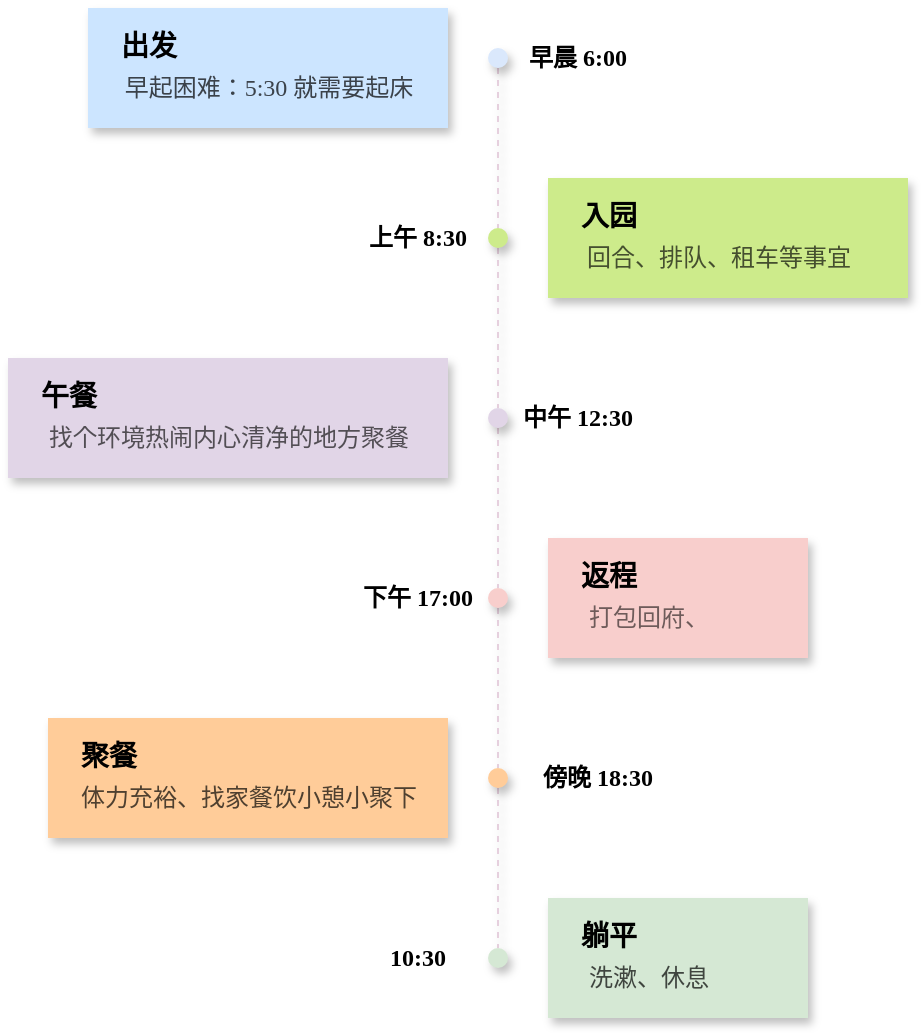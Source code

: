 <mxfile version="14.6.13" type="device"><diagram id="PHKQDYabtTyPkfRQPfJA" name="第 1 页"><mxGraphModel dx="1475" dy="773" grid="1" gridSize="10" guides="1" tooltips="1" connect="1" arrows="1" fold="1" page="1" pageScale="1" pageWidth="850" pageHeight="1100" math="0" shadow="0"><root><mxCell id="0"/><mxCell id="1" parent="0"/><mxCell id="3mISMMkcmuETlqbMZLx0-4" value="" style="edgeStyle=orthogonalEdgeStyle;rounded=0;orthogonalLoop=1;jettySize=auto;html=1;shadow=1;endArrow=none;endFill=0;dashed=1;strokeColor=#E6D0DE;fontFamily=OpenDyslexic;fontStyle=1" edge="1" parent="1" source="3mISMMkcmuETlqbMZLx0-2" target="3mISMMkcmuETlqbMZLx0-3"><mxGeometry relative="1" as="geometry"/></mxCell><mxCell id="3mISMMkcmuETlqbMZLx0-2" value="" style="ellipse;whiteSpace=wrap;html=1;aspect=fixed;fillColor=#dae8fc;shadow=1;strokeColor=none;fontFamily=OpenDyslexic;fontStyle=1" vertex="1" parent="1"><mxGeometry x="160" y="80" width="10" height="10" as="geometry"/></mxCell><mxCell id="3mISMMkcmuETlqbMZLx0-6" value="" style="edgeStyle=orthogonalEdgeStyle;rounded=0;orthogonalLoop=1;jettySize=auto;html=1;shadow=1;dashed=1;endArrow=none;endFill=0;strokeColor=#E6D0DE;fontFamily=OpenDyslexic;fontStyle=1" edge="1" parent="1" source="3mISMMkcmuETlqbMZLx0-3" target="3mISMMkcmuETlqbMZLx0-5"><mxGeometry relative="1" as="geometry"/></mxCell><mxCell id="3mISMMkcmuETlqbMZLx0-3" value="" style="ellipse;whiteSpace=wrap;html=1;aspect=fixed;fillColor=#cdeb8b;shadow=1;fontFamily=OpenDyslexic;fontStyle=1;strokeColor=none;" vertex="1" parent="1"><mxGeometry x="160" y="170" width="10" height="10" as="geometry"/></mxCell><mxCell id="3mISMMkcmuETlqbMZLx0-8" value="" style="edgeStyle=orthogonalEdgeStyle;rounded=0;orthogonalLoop=1;jettySize=auto;html=1;shadow=1;dashed=1;endArrow=none;endFill=0;strokeColor=#E6D0DE;fontFamily=OpenDyslexic;fontStyle=1" edge="1" parent="1" source="3mISMMkcmuETlqbMZLx0-5" target="3mISMMkcmuETlqbMZLx0-7"><mxGeometry relative="1" as="geometry"/></mxCell><mxCell id="3mISMMkcmuETlqbMZLx0-5" value="" style="ellipse;whiteSpace=wrap;html=1;aspect=fixed;fillColor=#e1d5e7;shadow=1;fontFamily=OpenDyslexic;fontStyle=1;strokeColor=none;" vertex="1" parent="1"><mxGeometry x="160" y="260" width="10" height="10" as="geometry"/></mxCell><mxCell id="3mISMMkcmuETlqbMZLx0-10" value="" style="edgeStyle=orthogonalEdgeStyle;rounded=0;orthogonalLoop=1;jettySize=auto;html=1;shadow=1;dashed=1;endArrow=none;endFill=0;strokeColor=#E6D0DE;fontFamily=OpenDyslexic;fontStyle=1" edge="1" parent="1" source="3mISMMkcmuETlqbMZLx0-7" target="3mISMMkcmuETlqbMZLx0-9"><mxGeometry relative="1" as="geometry"/></mxCell><mxCell id="3mISMMkcmuETlqbMZLx0-7" value="" style="ellipse;whiteSpace=wrap;html=1;aspect=fixed;fillColor=#f8cecc;shadow=1;fontFamily=OpenDyslexic;fontStyle=1;strokeColor=none;" vertex="1" parent="1"><mxGeometry x="160" y="350" width="10" height="10" as="geometry"/></mxCell><mxCell id="3mISMMkcmuETlqbMZLx0-12" value="" style="edgeStyle=orthogonalEdgeStyle;rounded=0;orthogonalLoop=1;jettySize=auto;html=1;shadow=1;dashed=1;endArrow=none;endFill=0;strokeColor=#E6D0DE;fontFamily=OpenDyslexic;fontStyle=1" edge="1" parent="1" source="3mISMMkcmuETlqbMZLx0-9" target="3mISMMkcmuETlqbMZLx0-11"><mxGeometry relative="1" as="geometry"/></mxCell><mxCell id="3mISMMkcmuETlqbMZLx0-9" value="" style="ellipse;whiteSpace=wrap;html=1;aspect=fixed;fillColor=#ffcc99;shadow=1;fontFamily=OpenDyslexic;fontStyle=1;strokeColor=none;" vertex="1" parent="1"><mxGeometry x="160" y="440" width="10" height="10" as="geometry"/></mxCell><mxCell id="3mISMMkcmuETlqbMZLx0-11" value="" style="ellipse;whiteSpace=wrap;html=1;aspect=fixed;fillColor=#d5e8d4;shadow=1;fontFamily=OpenDyslexic;fontStyle=1;strokeColor=none;" vertex="1" parent="1"><mxGeometry x="160" y="530" width="10" height="10" as="geometry"/></mxCell><mxCell id="3mISMMkcmuETlqbMZLx0-13" value="早晨 6:00" style="text;html=1;strokeColor=none;fillColor=none;align=center;verticalAlign=middle;whiteSpace=wrap;rounded=0;shadow=1;fontFamily=OpenDyslexic;fontStyle=1" vertex="1" parent="1"><mxGeometry x="170" y="75" width="70" height="20" as="geometry"/></mxCell><mxCell id="3mISMMkcmuETlqbMZLx0-14" value="上午 8:30" style="text;html=1;strokeColor=none;fillColor=none;align=center;verticalAlign=middle;whiteSpace=wrap;rounded=0;shadow=1;fontFamily=OpenDyslexic;fontStyle=1" vertex="1" parent="1"><mxGeometry x="90" y="165" width="70" height="20" as="geometry"/></mxCell><mxCell id="3mISMMkcmuETlqbMZLx0-15" value="中午 12:30" style="text;html=1;strokeColor=none;fillColor=none;align=center;verticalAlign=middle;whiteSpace=wrap;rounded=0;shadow=1;fontFamily=OpenDyslexic;fontStyle=1" vertex="1" parent="1"><mxGeometry x="170" y="255" width="70" height="20" as="geometry"/></mxCell><mxCell id="3mISMMkcmuETlqbMZLx0-16" value="下午 17:00" style="text;html=1;strokeColor=none;fillColor=none;align=center;verticalAlign=middle;whiteSpace=wrap;rounded=0;shadow=1;fontFamily=OpenDyslexic;fontStyle=1" vertex="1" parent="1"><mxGeometry x="90" y="345" width="70" height="20" as="geometry"/></mxCell><mxCell id="3mISMMkcmuETlqbMZLx0-17" value="傍晚 18:30" style="text;html=1;strokeColor=none;fillColor=none;align=center;verticalAlign=middle;whiteSpace=wrap;rounded=0;shadow=1;fontFamily=OpenDyslexic;fontStyle=1" vertex="1" parent="1"><mxGeometry x="180" y="435" width="70" height="20" as="geometry"/></mxCell><mxCell id="3mISMMkcmuETlqbMZLx0-18" value="10:30" style="text;html=1;strokeColor=none;fillColor=none;align=center;verticalAlign=middle;whiteSpace=wrap;rounded=0;shadow=1;fontFamily=OpenDyslexic;fontStyle=1" vertex="1" parent="1"><mxGeometry x="90" y="525" width="70" height="20" as="geometry"/></mxCell><mxCell id="3mISMMkcmuETlqbMZLx0-19" value="" style="rounded=0;whiteSpace=wrap;html=1;shadow=1;strokeColor=none;fontFamily=OpenDyslexic;fontStyle=1;fillColor=#CCE5FF;" vertex="1" parent="1"><mxGeometry x="-40" y="60" width="180" height="60" as="geometry"/></mxCell><mxCell id="3mISMMkcmuETlqbMZLx0-20" value="&lt;font style=&quot;font-size: 14px&quot;&gt;&lt;b&gt;出发&lt;/b&gt;&lt;/font&gt;" style="text;html=1;align=center;verticalAlign=middle;resizable=0;points=[];autosize=1;strokeColor=none;fontFamily=OpenDyslexic;" vertex="1" parent="1"><mxGeometry x="-30" y="70" width="40" height="20" as="geometry"/></mxCell><mxCell id="3mISMMkcmuETlqbMZLx0-21" value="&lt;font color=&quot;#3b424a&quot;&gt;早起困难：5:30 就需要起床&lt;/font&gt;" style="text;html=1;align=center;verticalAlign=middle;resizable=0;points=[];autosize=1;strokeColor=none;fontFamily=OpenDyslexic;" vertex="1" parent="1"><mxGeometry x="-30" y="90" width="160" height="20" as="geometry"/></mxCell><mxCell id="3mISMMkcmuETlqbMZLx0-22" value="" style="rounded=0;whiteSpace=wrap;html=1;shadow=1;fontFamily=OpenDyslexic;fontStyle=1;strokeColor=none;fillColor=#CDEB8B;" vertex="1" parent="1"><mxGeometry x="190" y="145" width="180" height="60" as="geometry"/></mxCell><mxCell id="3mISMMkcmuETlqbMZLx0-23" value="&lt;font style=&quot;font-size: 14px&quot;&gt;&lt;b&gt;入园&lt;/b&gt;&lt;/font&gt;" style="text;html=1;align=center;verticalAlign=middle;resizable=0;points=[];autosize=1;strokeColor=none;fontFamily=OpenDyslexic;" vertex="1" parent="1"><mxGeometry x="200" y="155" width="40" height="20" as="geometry"/></mxCell><mxCell id="3mISMMkcmuETlqbMZLx0-25" value="" style="rounded=0;whiteSpace=wrap;html=1;shadow=1;fontFamily=OpenDyslexic;fontStyle=1;strokeColor=none;fillColor=#E1D5E7;" vertex="1" parent="1"><mxGeometry x="-80" y="235" width="220" height="60" as="geometry"/></mxCell><mxCell id="3mISMMkcmuETlqbMZLx0-26" value="&lt;font style=&quot;font-size: 14px&quot;&gt;&lt;b&gt;午餐&lt;/b&gt;&lt;/font&gt;" style="text;html=1;align=center;verticalAlign=middle;resizable=0;points=[];autosize=1;fontFamily=OpenDyslexic;fillColor=#e1d5e7;" vertex="1" parent="1"><mxGeometry x="-70" y="245" width="40" height="20" as="geometry"/></mxCell><mxCell id="3mISMMkcmuETlqbMZLx0-27" value="&lt;font color=&quot;#524e54&quot;&gt;找个环境热闹内心清净的地方聚餐&lt;/font&gt;" style="text;html=1;align=center;verticalAlign=middle;resizable=0;points=[];autosize=1;fontFamily=OpenDyslexic;fillColor=#e1d5e7;" vertex="1" parent="1"><mxGeometry x="-70" y="265" width="200" height="20" as="geometry"/></mxCell><mxCell id="3mISMMkcmuETlqbMZLx0-28" value="" style="rounded=0;whiteSpace=wrap;html=1;shadow=1;fontFamily=OpenDyslexic;fontStyle=1;strokeColor=none;fillColor=#F8CECC;" vertex="1" parent="1"><mxGeometry x="190" y="325" width="130" height="60" as="geometry"/></mxCell><mxCell id="3mISMMkcmuETlqbMZLx0-29" value="&lt;font style=&quot;font-size: 14px&quot;&gt;&lt;b&gt;返程&lt;/b&gt;&lt;/font&gt;" style="text;html=1;align=center;verticalAlign=middle;resizable=0;points=[];autosize=1;strokeColor=none;fontFamily=OpenDyslexic;" vertex="1" parent="1"><mxGeometry x="200" y="335" width="40" height="20" as="geometry"/></mxCell><mxCell id="3mISMMkcmuETlqbMZLx0-30" value="&lt;font color=&quot;#6e5b5a&quot;&gt;打包回府、&lt;/font&gt;" style="text;html=1;align=center;verticalAlign=middle;resizable=0;points=[];autosize=1;strokeColor=none;fontFamily=OpenDyslexic;" vertex="1" parent="1"><mxGeometry x="200" y="355" width="80" height="20" as="geometry"/></mxCell><mxCell id="3mISMMkcmuETlqbMZLx0-31" value="" style="rounded=0;whiteSpace=wrap;html=1;shadow=1;fontFamily=OpenDyslexic;fontStyle=1;strokeColor=none;fillColor=#FFCC99;" vertex="1" parent="1"><mxGeometry x="-60" y="415" width="200" height="60" as="geometry"/></mxCell><mxCell id="3mISMMkcmuETlqbMZLx0-32" value="&lt;font style=&quot;font-size: 14px&quot;&gt;&lt;b&gt;聚餐&lt;/b&gt;&lt;/font&gt;" style="text;html=1;align=center;verticalAlign=middle;resizable=0;points=[];autosize=1;strokeColor=none;fontFamily=OpenDyslexic;" vertex="1" parent="1"><mxGeometry x="-50" y="425" width="40" height="20" as="geometry"/></mxCell><mxCell id="3mISMMkcmuETlqbMZLx0-33" value="&lt;font color=&quot;#4f4030&quot;&gt;体力充裕、找家餐饮小憩小聚下&lt;/font&gt;" style="text;html=1;align=center;verticalAlign=middle;resizable=0;points=[];autosize=1;strokeColor=none;fontFamily=OpenDyslexic;" vertex="1" parent="1"><mxGeometry x="-50" y="445" width="180" height="20" as="geometry"/></mxCell><mxCell id="3mISMMkcmuETlqbMZLx0-34" value="" style="rounded=0;whiteSpace=wrap;html=1;shadow=1;fontFamily=OpenDyslexic;fontStyle=1;strokeColor=none;fillColor=#D5E8D4;" vertex="1" parent="1"><mxGeometry x="190" y="505" width="130" height="60" as="geometry"/></mxCell><mxCell id="3mISMMkcmuETlqbMZLx0-35" value="&lt;font style=&quot;font-size: 14px&quot;&gt;&lt;b&gt;躺平&lt;/b&gt;&lt;/font&gt;" style="text;html=1;align=center;verticalAlign=middle;resizable=0;points=[];autosize=1;strokeColor=none;fontFamily=OpenDyslexic;" vertex="1" parent="1"><mxGeometry x="200" y="515" width="40" height="20" as="geometry"/></mxCell><mxCell id="3mISMMkcmuETlqbMZLx0-36" value="&lt;font color=&quot;#3f453f&quot;&gt;洗漱、休息&lt;/font&gt;" style="text;html=1;align=center;verticalAlign=middle;resizable=0;points=[];autosize=1;strokeColor=none;fontFamily=OpenDyslexic;" vertex="1" parent="1"><mxGeometry x="200" y="535" width="80" height="20" as="geometry"/></mxCell><mxCell id="3mISMMkcmuETlqbMZLx0-24" value="&lt;font color=&quot;#454f2f&quot;&gt;回合、排队、租车等事宜&lt;/font&gt;" style="text;html=1;align=center;verticalAlign=middle;resizable=0;points=[];autosize=1;strokeColor=none;fontFamily=OpenDyslexic;" vertex="1" parent="1"><mxGeometry x="200" y="175" width="150" height="20" as="geometry"/></mxCell></root></mxGraphModel></diagram></mxfile>